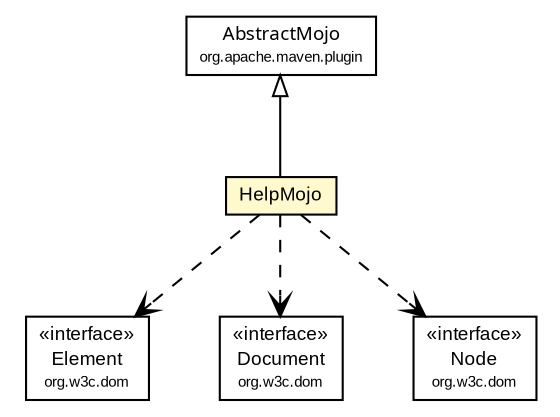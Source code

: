 #!/usr/local/bin/dot
#
# Class diagram 
# Generated by UmlGraph version 4.6 (http://www.spinellis.gr/sw/umlgraph)
#

digraph G {
	edge [fontname="arial",fontsize=10,labelfontname="arial",labelfontsize=10];
	node [fontname="arial",fontsize=10,shape=plaintext];
	// com.google.code.play.HelpMojo
	c865 [label=<<table border="0" cellborder="1" cellspacing="0" cellpadding="2" port="p" bgcolor="lemonChiffon" href="./HelpMojo.html">
		<tr><td><table border="0" cellspacing="0" cellpadding="1">
			<tr><td> HelpMojo </td></tr>
		</table></td></tr>
		</table>>, fontname="arial", fontcolor="black", fontsize=9.0];
	//com.google.code.play.HelpMojo extends org.apache.maven.plugin.AbstractMojo
	c878:p -> c865:p [dir=back,arrowtail=empty];
	// com.google.code.play.HelpMojo DEPEND org.w3c.dom.Element
	c865:p -> c879:p [taillabel="", label="", headlabel="", fontname="arial", fontcolor="black", fontsize=10.0, color="black", arrowhead=open, style=dashed];
	// com.google.code.play.HelpMojo DEPEND org.w3c.dom.Document
	c865:p -> c880:p [taillabel="", label="", headlabel="", fontname="arial", fontcolor="black", fontsize=10.0, color="black", arrowhead=open, style=dashed];
	// com.google.code.play.HelpMojo DEPEND org.w3c.dom.Node
	c865:p -> c881:p [taillabel="", label="", headlabel="", fontname="arial", fontcolor="black", fontsize=10.0, color="black", arrowhead=open, style=dashed];
	// org.apache.maven.plugin.AbstractMojo
	c878 [label=<<table border="0" cellborder="1" cellspacing="0" cellpadding="2" port="p" href="http://maven.apache.org/ref/2.2.1/maven-plugin-api/apidocs/org/apache/maven/plugin/AbstractMojo.html">
		<tr><td><table border="0" cellspacing="0" cellpadding="1">
			<tr><td><font face="ariali"> AbstractMojo </font></td></tr>
			<tr><td><font point-size="7.0"> org.apache.maven.plugin </font></td></tr>
		</table></td></tr>
		</table>>, fontname="arial", fontcolor="black", fontsize=9.0];
	// org.w3c.dom.Element
	c879 [label=<<table border="0" cellborder="1" cellspacing="0" cellpadding="2" port="p" href="http://download.oracle.com/javase/5/docs/api/org/w3c/dom/Element.html">
		<tr><td><table border="0" cellspacing="0" cellpadding="1">
			<tr><td> &laquo;interface&raquo; </td></tr>
			<tr><td> Element </td></tr>
			<tr><td><font point-size="7.0"> org.w3c.dom </font></td></tr>
		</table></td></tr>
		</table>>, fontname="arial", fontcolor="black", fontsize=9.0];
	// org.w3c.dom.Node
	c881 [label=<<table border="0" cellborder="1" cellspacing="0" cellpadding="2" port="p" href="http://download.oracle.com/javase/5/docs/api/org/w3c/dom/Node.html">
		<tr><td><table border="0" cellspacing="0" cellpadding="1">
			<tr><td> &laquo;interface&raquo; </td></tr>
			<tr><td> Node </td></tr>
			<tr><td><font point-size="7.0"> org.w3c.dom </font></td></tr>
		</table></td></tr>
		</table>>, fontname="arial", fontcolor="black", fontsize=9.0];
	// org.w3c.dom.Document
	c880 [label=<<table border="0" cellborder="1" cellspacing="0" cellpadding="2" port="p" href="http://download.oracle.com/javase/5/docs/api/org/w3c/dom/Document.html">
		<tr><td><table border="0" cellspacing="0" cellpadding="1">
			<tr><td> &laquo;interface&raquo; </td></tr>
			<tr><td> Document </td></tr>
			<tr><td><font point-size="7.0"> org.w3c.dom </font></td></tr>
		</table></td></tr>
		</table>>, fontname="arial", fontcolor="black", fontsize=9.0];
}

